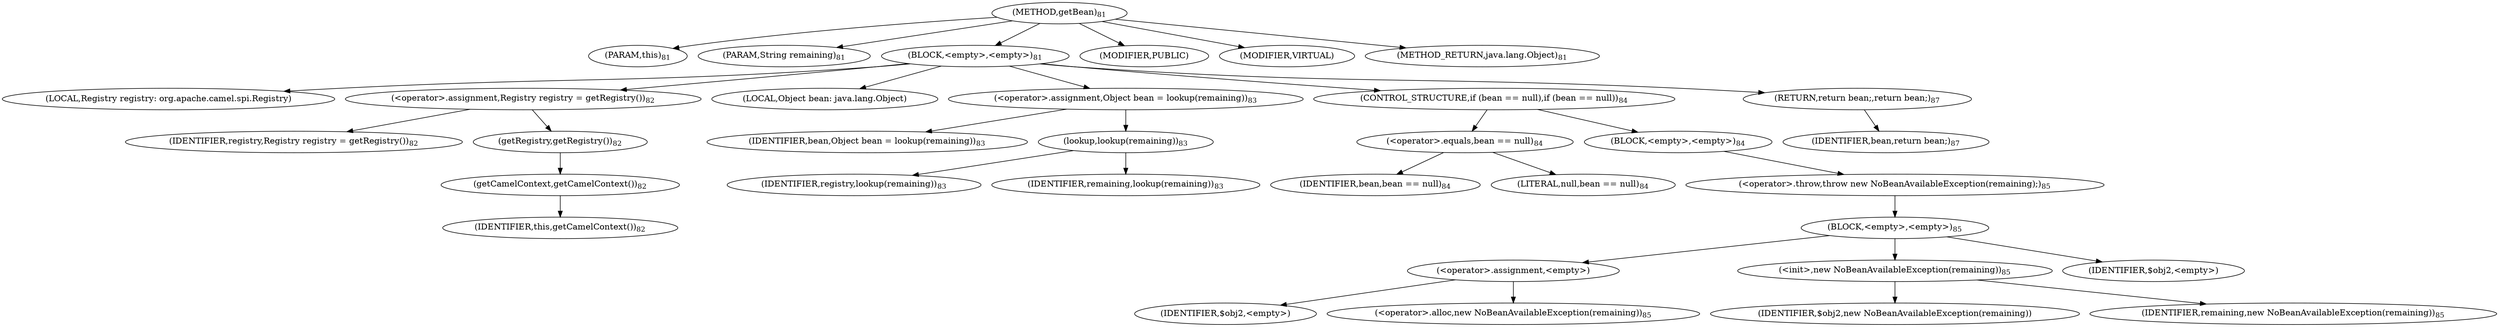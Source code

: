 digraph "getBean" {  
"143" [label = <(METHOD,getBean)<SUB>81</SUB>> ]
"24" [label = <(PARAM,this)<SUB>81</SUB>> ]
"144" [label = <(PARAM,String remaining)<SUB>81</SUB>> ]
"145" [label = <(BLOCK,&lt;empty&gt;,&lt;empty&gt;)<SUB>81</SUB>> ]
"146" [label = <(LOCAL,Registry registry: org.apache.camel.spi.Registry)> ]
"147" [label = <(&lt;operator&gt;.assignment,Registry registry = getRegistry())<SUB>82</SUB>> ]
"148" [label = <(IDENTIFIER,registry,Registry registry = getRegistry())<SUB>82</SUB>> ]
"149" [label = <(getRegistry,getRegistry())<SUB>82</SUB>> ]
"150" [label = <(getCamelContext,getCamelContext())<SUB>82</SUB>> ]
"23" [label = <(IDENTIFIER,this,getCamelContext())<SUB>82</SUB>> ]
"151" [label = <(LOCAL,Object bean: java.lang.Object)> ]
"152" [label = <(&lt;operator&gt;.assignment,Object bean = lookup(remaining))<SUB>83</SUB>> ]
"153" [label = <(IDENTIFIER,bean,Object bean = lookup(remaining))<SUB>83</SUB>> ]
"154" [label = <(lookup,lookup(remaining))<SUB>83</SUB>> ]
"155" [label = <(IDENTIFIER,registry,lookup(remaining))<SUB>83</SUB>> ]
"156" [label = <(IDENTIFIER,remaining,lookup(remaining))<SUB>83</SUB>> ]
"157" [label = <(CONTROL_STRUCTURE,if (bean == null),if (bean == null))<SUB>84</SUB>> ]
"158" [label = <(&lt;operator&gt;.equals,bean == null)<SUB>84</SUB>> ]
"159" [label = <(IDENTIFIER,bean,bean == null)<SUB>84</SUB>> ]
"160" [label = <(LITERAL,null,bean == null)<SUB>84</SUB>> ]
"161" [label = <(BLOCK,&lt;empty&gt;,&lt;empty&gt;)<SUB>84</SUB>> ]
"162" [label = <(&lt;operator&gt;.throw,throw new NoBeanAvailableException(remaining);)<SUB>85</SUB>> ]
"163" [label = <(BLOCK,&lt;empty&gt;,&lt;empty&gt;)<SUB>85</SUB>> ]
"164" [label = <(&lt;operator&gt;.assignment,&lt;empty&gt;)> ]
"165" [label = <(IDENTIFIER,$obj2,&lt;empty&gt;)> ]
"166" [label = <(&lt;operator&gt;.alloc,new NoBeanAvailableException(remaining))<SUB>85</SUB>> ]
"167" [label = <(&lt;init&gt;,new NoBeanAvailableException(remaining))<SUB>85</SUB>> ]
"168" [label = <(IDENTIFIER,$obj2,new NoBeanAvailableException(remaining))> ]
"169" [label = <(IDENTIFIER,remaining,new NoBeanAvailableException(remaining))<SUB>85</SUB>> ]
"170" [label = <(IDENTIFIER,$obj2,&lt;empty&gt;)> ]
"171" [label = <(RETURN,return bean;,return bean;)<SUB>87</SUB>> ]
"172" [label = <(IDENTIFIER,bean,return bean;)<SUB>87</SUB>> ]
"173" [label = <(MODIFIER,PUBLIC)> ]
"174" [label = <(MODIFIER,VIRTUAL)> ]
"175" [label = <(METHOD_RETURN,java.lang.Object)<SUB>81</SUB>> ]
  "143" -> "24" 
  "143" -> "144" 
  "143" -> "145" 
  "143" -> "173" 
  "143" -> "174" 
  "143" -> "175" 
  "145" -> "146" 
  "145" -> "147" 
  "145" -> "151" 
  "145" -> "152" 
  "145" -> "157" 
  "145" -> "171" 
  "147" -> "148" 
  "147" -> "149" 
  "149" -> "150" 
  "150" -> "23" 
  "152" -> "153" 
  "152" -> "154" 
  "154" -> "155" 
  "154" -> "156" 
  "157" -> "158" 
  "157" -> "161" 
  "158" -> "159" 
  "158" -> "160" 
  "161" -> "162" 
  "162" -> "163" 
  "163" -> "164" 
  "163" -> "167" 
  "163" -> "170" 
  "164" -> "165" 
  "164" -> "166" 
  "167" -> "168" 
  "167" -> "169" 
  "171" -> "172" 
}
